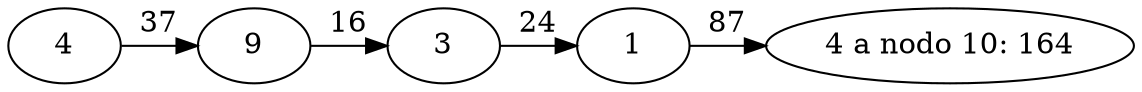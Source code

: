 // The Round Graph
digraph "1_ruta_malla20" {
	4 -> 9 [label=37 constraint=false]
	9 -> 3 [label=16 constraint=false]
	3 -> 1 [label=24 constraint=false]
	1 -> 10 [label=87 constraint=false]
	10 [label="4 a nodo 10: 164" xlabel=""]
}
